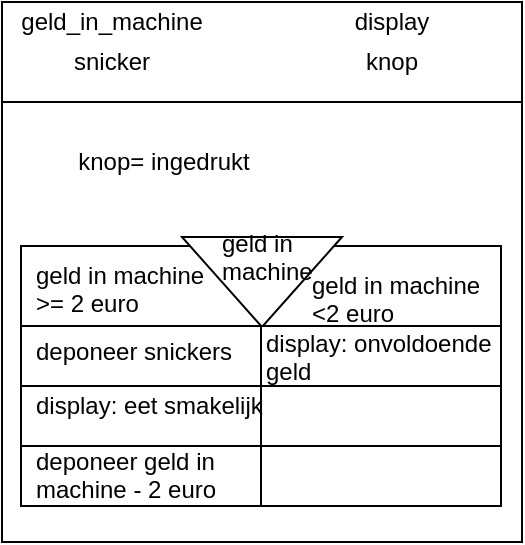 <mxfile version="12.2.4" pages="1"><diagram id="VwrQlYqHBkdmklEmOdZv" name="Page-1"><mxGraphModel dx="720" dy="549" grid="1" gridSize="10" guides="1" tooltips="1" connect="1" arrows="1" fold="1" page="1" pageScale="1" pageWidth="850" pageHeight="1100" math="0" shadow="0"><root><mxCell id="0"/><mxCell id="1" parent="0"/><mxCell id="17" value="" style="rounded=0;whiteSpace=wrap;html=1;" parent="1" vertex="1"><mxGeometry x="160" y="70" width="260" height="270" as="geometry"/></mxCell><mxCell id="18" value="" style="rounded=0;whiteSpace=wrap;html=1;align=left;" parent="1" vertex="1"><mxGeometry x="160" y="70" width="260" height="50" as="geometry"/></mxCell><mxCell id="44" value="geld_in_machine" style="text;html=1;strokeColor=none;fillColor=none;align=center;verticalAlign=middle;whiteSpace=wrap;rounded=0;" parent="1" vertex="1"><mxGeometry x="180" y="70" width="70" height="20" as="geometry"/></mxCell><mxCell id="61" value="snicker" style="text;html=1;strokeColor=none;fillColor=none;align=center;verticalAlign=middle;whiteSpace=wrap;rounded=0;" parent="1" vertex="1"><mxGeometry x="180" y="90" width="70" height="20" as="geometry"/></mxCell><mxCell id="62" value="display" style="text;html=1;strokeColor=none;fillColor=none;align=center;verticalAlign=middle;whiteSpace=wrap;rounded=0;" parent="1" vertex="1"><mxGeometry x="320" y="70" width="70" height="20" as="geometry"/></mxCell><mxCell id="94" value="" style="rounded=0;whiteSpace=wrap;html=1;" parent="1" vertex="1"><mxGeometry x="169.5" y="192" width="240" height="40" as="geometry"/></mxCell><mxCell id="95" value="" style="triangle;whiteSpace=wrap;html=1;rotation=90;" parent="1" vertex="1"><mxGeometry x="267.5" y="170" width="45" height="80" as="geometry"/></mxCell><mxCell id="99" style="edgeStyle=orthogonalEdgeStyle;rounded=0;orthogonalLoop=1;jettySize=auto;html=1;exitX=0.5;exitY=1;exitDx=0;exitDy=0;" parent="1" source="94" target="94" edge="1"><mxGeometry relative="1" as="geometry"/></mxCell><mxCell id="102" value="" style="rounded=0;whiteSpace=wrap;html=1;" parent="1" vertex="1"><mxGeometry x="169.5" y="232" width="240" height="30" as="geometry"/></mxCell><mxCell id="103" value="" style="endArrow=none;html=1;entryX=0.5;entryY=1;entryDx=0;entryDy=0;exitX=0.5;exitY=1;exitDx=0;exitDy=0;" parent="1" source="102" target="94" edge="1"><mxGeometry width="50" height="50" relative="1" as="geometry"><mxPoint x="287.5" y="264" as="sourcePoint"/><mxPoint x="337.5" y="214" as="targetPoint"/></mxGeometry></mxCell><mxCell id="110" value="geld in machine&lt;br&gt;&amp;gt;= 2 euro" style="text;html=1;resizable=0;points=[];autosize=1;align=left;verticalAlign=top;spacingTop=-4;" parent="1" vertex="1"><mxGeometry x="174.5" y="197" width="100" height="30" as="geometry"/></mxCell><mxCell id="111" value="geld in machine&lt;br&gt;&amp;lt;2 euro" style="text;html=1;resizable=0;points=[];autosize=1;align=left;verticalAlign=top;spacingTop=-4;" parent="1" vertex="1"><mxGeometry x="312.5" y="202" width="100" height="30" as="geometry"/></mxCell><mxCell id="112" value="knop" style="text;html=1;strokeColor=none;fillColor=none;align=center;verticalAlign=middle;whiteSpace=wrap;rounded=0;" parent="1" vertex="1"><mxGeometry x="320" y="90" width="70" height="20" as="geometry"/></mxCell><mxCell id="114" style="edgeStyle=orthogonalEdgeStyle;rounded=0;orthogonalLoop=1;jettySize=auto;html=1;exitX=0.5;exitY=1;exitDx=0;exitDy=0;" parent="1" edge="1"><mxGeometry relative="1" as="geometry"><mxPoint x="289.5" y="262" as="sourcePoint"/><mxPoint x="289.5" y="262" as="targetPoint"/></mxGeometry></mxCell><mxCell id="115" value="" style="rounded=0;whiteSpace=wrap;html=1;" parent="1" vertex="1"><mxGeometry x="169.5" y="262" width="240" height="30" as="geometry"/></mxCell><mxCell id="116" value="" style="endArrow=none;html=1;entryX=0.5;entryY=1;entryDx=0;entryDy=0;exitX=0.5;exitY=1;exitDx=0;exitDy=0;" parent="1" source="115" edge="1"><mxGeometry width="50" height="50" relative="1" as="geometry"><mxPoint x="287.5" y="294" as="sourcePoint"/><mxPoint x="289.5" y="262" as="targetPoint"/></mxGeometry></mxCell><mxCell id="117" value="display: onvoldoende &lt;br&gt;geld" style="text;html=1;resizable=0;points=[];autosize=1;align=left;verticalAlign=top;spacingTop=-4;" parent="1" vertex="1"><mxGeometry x="290" y="231" width="130" height="30" as="geometry"/></mxCell><mxCell id="118" value="deponeer snickers" style="text;html=1;resizable=0;points=[];autosize=1;align=left;verticalAlign=top;spacingTop=-4;" parent="1" vertex="1"><mxGeometry x="174.5" y="234.5" width="110" height="20" as="geometry"/></mxCell><mxCell id="119" value="display: eet smakelijk" style="text;html=1;resizable=0;points=[];autosize=1;align=left;verticalAlign=top;spacingTop=-4;" parent="1" vertex="1"><mxGeometry x="174.5" y="262" width="130" height="20" as="geometry"/></mxCell><mxCell id="125" style="edgeStyle=orthogonalEdgeStyle;rounded=0;orthogonalLoop=1;jettySize=auto;html=1;exitX=0.5;exitY=1;exitDx=0;exitDy=0;" parent="1" edge="1"><mxGeometry relative="1" as="geometry"><mxPoint x="289.5" y="292" as="sourcePoint"/><mxPoint x="289.5" y="292" as="targetPoint"/></mxGeometry></mxCell><mxCell id="126" value="" style="rounded=0;whiteSpace=wrap;html=1;" parent="1" vertex="1"><mxGeometry x="169.5" y="292" width="240" height="30" as="geometry"/></mxCell><mxCell id="127" value="" style="endArrow=none;html=1;entryX=0.5;entryY=1;entryDx=0;entryDy=0;exitX=0.5;exitY=1;exitDx=0;exitDy=0;" parent="1" source="126" edge="1"><mxGeometry width="50" height="50" relative="1" as="geometry"><mxPoint x="287.5" y="324" as="sourcePoint"/><mxPoint x="289.5" y="292" as="targetPoint"/></mxGeometry></mxCell><mxCell id="128" value="deponeer geld in &lt;br&gt;machine - 2 euro" style="text;html=1;resizable=0;points=[];autosize=1;align=left;verticalAlign=top;spacingTop=-4;" parent="1" vertex="1"><mxGeometry x="174.5" y="289.5" width="110" height="30" as="geometry"/></mxCell><mxCell id="131" value="knop= ingedrukt" style="text;html=1;strokeColor=none;fillColor=none;align=center;verticalAlign=middle;whiteSpace=wrap;rounded=0;" parent="1" vertex="1"><mxGeometry x="161" y="140" width="160" height="20" as="geometry"/></mxCell><mxCell id="132" value="geld in &lt;br&gt;machine" style="text;html=1;resizable=0;points=[];autosize=1;align=left;verticalAlign=top;spacingTop=-4;" parent="1" vertex="1"><mxGeometry x="267.5" y="180.5" width="60" height="30" as="geometry"/></mxCell></root></mxGraphModel></diagram></mxfile>